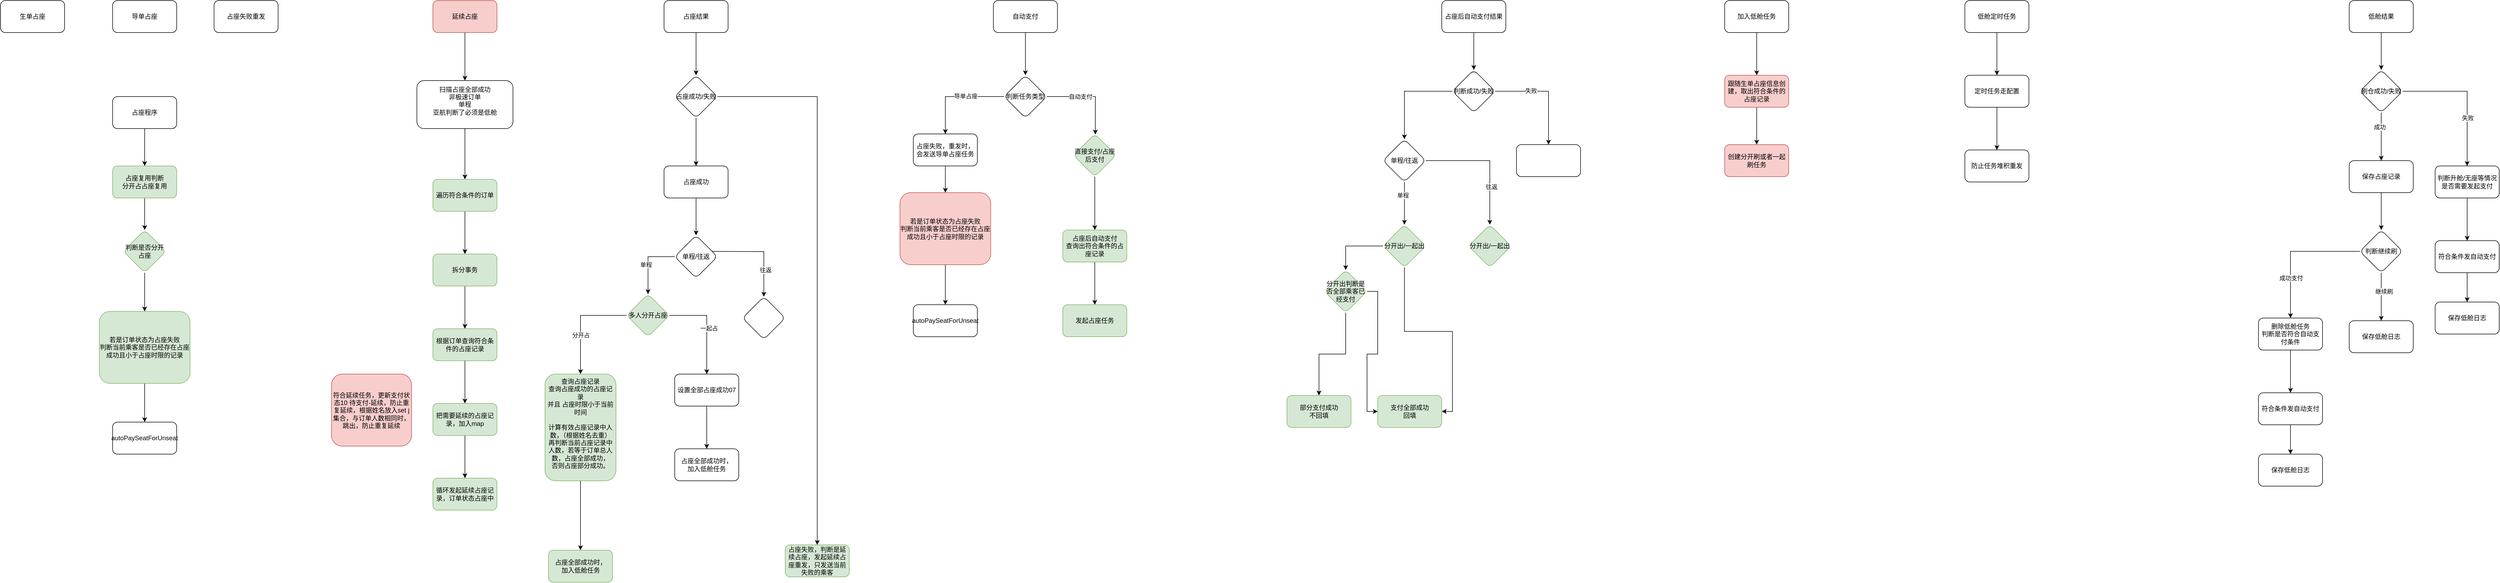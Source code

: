 <mxfile version="25.0.3">
  <diagram name="第 1 页" id="PTmJzj0BuP0xEbIJYruy">
    <mxGraphModel dx="2253" dy="747" grid="1" gridSize="10" guides="1" tooltips="1" connect="1" arrows="1" fold="1" page="1" pageScale="1" pageWidth="827" pageHeight="1169" math="0" shadow="0">
      <root>
        <mxCell id="0" />
        <mxCell id="1" parent="0" />
        <mxCell id="300kg0JLQjdH8oxCRaky-1" value="生单占座" style="rounded=1;whiteSpace=wrap;html=1;" parent="1" vertex="1">
          <mxGeometry x="-680" y="50" width="120" height="60" as="geometry" />
        </mxCell>
        <mxCell id="300kg0JLQjdH8oxCRaky-2" value="导单占座" style="rounded=1;whiteSpace=wrap;html=1;" parent="1" vertex="1">
          <mxGeometry x="-470" y="50" width="120" height="60" as="geometry" />
        </mxCell>
        <mxCell id="300kg0JLQjdH8oxCRaky-54" value="" style="edgeStyle=orthogonalEdgeStyle;rounded=0;orthogonalLoop=1;jettySize=auto;html=1;" parent="1" source="300kg0JLQjdH8oxCRaky-3" target="300kg0JLQjdH8oxCRaky-53" edge="1">
          <mxGeometry relative="1" as="geometry" />
        </mxCell>
        <mxCell id="300kg0JLQjdH8oxCRaky-3" value="延续占座" style="rounded=1;whiteSpace=wrap;html=1;fillColor=#f8cecc;strokeColor=#b85450;" parent="1" vertex="1">
          <mxGeometry x="130" y="50" width="120" height="60" as="geometry" />
        </mxCell>
        <mxCell id="300kg0JLQjdH8oxCRaky-10" style="edgeStyle=orthogonalEdgeStyle;rounded=0;orthogonalLoop=1;jettySize=auto;html=1;entryX=0.5;entryY=0;entryDx=0;entryDy=0;" parent="1" source="300kg0JLQjdH8oxCRaky-5" target="300kg0JLQjdH8oxCRaky-9" edge="1">
          <mxGeometry relative="1" as="geometry" />
        </mxCell>
        <mxCell id="300kg0JLQjdH8oxCRaky-5" value="占座程序" style="rounded=1;whiteSpace=wrap;html=1;" parent="1" vertex="1">
          <mxGeometry x="-470" y="230" width="120" height="60" as="geometry" />
        </mxCell>
        <mxCell id="300kg0JLQjdH8oxCRaky-13" value="" style="edgeStyle=orthogonalEdgeStyle;rounded=0;orthogonalLoop=1;jettySize=auto;html=1;" parent="1" source="300kg0JLQjdH8oxCRaky-7" target="300kg0JLQjdH8oxCRaky-65" edge="1">
          <mxGeometry relative="1" as="geometry">
            <mxPoint x="-410" y="650" as="targetPoint" />
          </mxGeometry>
        </mxCell>
        <mxCell id="300kg0JLQjdH8oxCRaky-7" value="判断是否分开占座" style="rhombus;whiteSpace=wrap;html=1;rounded=1;fillColor=#d5e8d4;strokeColor=#82b366;" parent="1" vertex="1">
          <mxGeometry x="-450" y="480" width="80" height="80" as="geometry" />
        </mxCell>
        <mxCell id="300kg0JLQjdH8oxCRaky-11" value="" style="edgeStyle=orthogonalEdgeStyle;rounded=0;orthogonalLoop=1;jettySize=auto;html=1;" parent="1" source="300kg0JLQjdH8oxCRaky-9" target="300kg0JLQjdH8oxCRaky-7" edge="1">
          <mxGeometry relative="1" as="geometry" />
        </mxCell>
        <mxCell id="300kg0JLQjdH8oxCRaky-9" value="占座复用判断&lt;div&gt;分开占占座复用&lt;/div&gt;" style="rounded=1;whiteSpace=wrap;html=1;fillColor=#d5e8d4;strokeColor=#82b366;" parent="1" vertex="1">
          <mxGeometry x="-470" y="360" width="120" height="60" as="geometry" />
        </mxCell>
        <mxCell id="300kg0JLQjdH8oxCRaky-27" value="" style="edgeStyle=orthogonalEdgeStyle;rounded=0;orthogonalLoop=1;jettySize=auto;html=1;" parent="1" source="300kg0JLQjdH8oxCRaky-25" target="300kg0JLQjdH8oxCRaky-26" edge="1">
          <mxGeometry relative="1" as="geometry" />
        </mxCell>
        <mxCell id="300kg0JLQjdH8oxCRaky-25" value="占座结果" style="rounded=1;whiteSpace=wrap;html=1;" parent="1" vertex="1">
          <mxGeometry x="563" y="50" width="120" height="60" as="geometry" />
        </mxCell>
        <mxCell id="300kg0JLQjdH8oxCRaky-29" value="" style="edgeStyle=orthogonalEdgeStyle;rounded=0;orthogonalLoop=1;jettySize=auto;html=1;" parent="1" source="300kg0JLQjdH8oxCRaky-26" target="300kg0JLQjdH8oxCRaky-28" edge="1">
          <mxGeometry relative="1" as="geometry" />
        </mxCell>
        <mxCell id="kR8vzhI9e8zZF0It5D0_-6" style="edgeStyle=orthogonalEdgeStyle;rounded=0;orthogonalLoop=1;jettySize=auto;html=1;" edge="1" parent="1" source="300kg0JLQjdH8oxCRaky-26" target="kR8vzhI9e8zZF0It5D0_-5">
          <mxGeometry relative="1" as="geometry" />
        </mxCell>
        <mxCell id="300kg0JLQjdH8oxCRaky-26" value="占座成功/失败" style="rhombus;whiteSpace=wrap;html=1;rounded=1;" parent="1" vertex="1">
          <mxGeometry x="583" y="190" width="80" height="80" as="geometry" />
        </mxCell>
        <mxCell id="300kg0JLQjdH8oxCRaky-32" value="" style="edgeStyle=orthogonalEdgeStyle;rounded=0;orthogonalLoop=1;jettySize=auto;html=1;" parent="1" source="300kg0JLQjdH8oxCRaky-28" target="300kg0JLQjdH8oxCRaky-31" edge="1">
          <mxGeometry relative="1" as="geometry" />
        </mxCell>
        <mxCell id="300kg0JLQjdH8oxCRaky-28" value="占座成功" style="whiteSpace=wrap;html=1;rounded=1;" parent="1" vertex="1">
          <mxGeometry x="563" y="360" width="120" height="60" as="geometry" />
        </mxCell>
        <mxCell id="300kg0JLQjdH8oxCRaky-34" value="" style="edgeStyle=orthogonalEdgeStyle;rounded=0;orthogonalLoop=1;jettySize=auto;html=1;" parent="1" source="300kg0JLQjdH8oxCRaky-31" target="300kg0JLQjdH8oxCRaky-33" edge="1">
          <mxGeometry relative="1" as="geometry" />
        </mxCell>
        <mxCell id="kR8vzhI9e8zZF0It5D0_-7" value="单程" style="edgeLabel;html=1;align=center;verticalAlign=middle;resizable=0;points=[];" vertex="1" connectable="0" parent="300kg0JLQjdH8oxCRaky-34">
          <mxGeometry x="0.083" y="-4" relative="1" as="geometry">
            <mxPoint as="offset" />
          </mxGeometry>
        </mxCell>
        <mxCell id="300kg0JLQjdH8oxCRaky-36" value="" style="edgeStyle=orthogonalEdgeStyle;rounded=0;orthogonalLoop=1;jettySize=auto;html=1;" parent="1" target="300kg0JLQjdH8oxCRaky-35" edge="1">
          <mxGeometry relative="1" as="geometry">
            <mxPoint x="644" y="520" as="sourcePoint" />
          </mxGeometry>
        </mxCell>
        <mxCell id="kR8vzhI9e8zZF0It5D0_-8" value="往返" style="edgeLabel;html=1;align=center;verticalAlign=middle;resizable=0;points=[];" vertex="1" connectable="0" parent="300kg0JLQjdH8oxCRaky-36">
          <mxGeometry x="0.475" y="3" relative="1" as="geometry">
            <mxPoint as="offset" />
          </mxGeometry>
        </mxCell>
        <mxCell id="300kg0JLQjdH8oxCRaky-31" value="单程/往返" style="rhombus;whiteSpace=wrap;html=1;rounded=1;" parent="1" vertex="1">
          <mxGeometry x="583" y="490" width="80" height="80" as="geometry" />
        </mxCell>
        <mxCell id="300kg0JLQjdH8oxCRaky-38" value="" style="edgeStyle=orthogonalEdgeStyle;rounded=0;orthogonalLoop=1;jettySize=auto;html=1;" parent="1" source="300kg0JLQjdH8oxCRaky-33" target="300kg0JLQjdH8oxCRaky-37" edge="1">
          <mxGeometry relative="1" as="geometry" />
        </mxCell>
        <mxCell id="300kg0JLQjdH8oxCRaky-47" value="分开占" style="edgeLabel;html=1;align=center;verticalAlign=middle;resizable=0;points=[];" parent="300kg0JLQjdH8oxCRaky-38" vertex="1" connectable="0">
          <mxGeometry x="0.251" relative="1" as="geometry">
            <mxPoint as="offset" />
          </mxGeometry>
        </mxCell>
        <mxCell id="300kg0JLQjdH8oxCRaky-45" value="" style="edgeStyle=orthogonalEdgeStyle;rounded=0;orthogonalLoop=1;jettySize=auto;html=1;" parent="1" source="300kg0JLQjdH8oxCRaky-33" target="300kg0JLQjdH8oxCRaky-44" edge="1">
          <mxGeometry relative="1" as="geometry" />
        </mxCell>
        <mxCell id="300kg0JLQjdH8oxCRaky-46" value="一起占" style="edgeLabel;html=1;align=center;verticalAlign=middle;resizable=0;points=[];" parent="300kg0JLQjdH8oxCRaky-45" vertex="1" connectable="0">
          <mxGeometry x="0.044" y="4" relative="1" as="geometry">
            <mxPoint as="offset" />
          </mxGeometry>
        </mxCell>
        <mxCell id="300kg0JLQjdH8oxCRaky-33" value="多人分开占座" style="rhombus;whiteSpace=wrap;html=1;rounded=1;fillColor=#d5e8d4;strokeColor=#82b366;" parent="1" vertex="1">
          <mxGeometry x="493" y="600" width="80" height="80" as="geometry" />
        </mxCell>
        <mxCell id="300kg0JLQjdH8oxCRaky-35" value="" style="rhombus;whiteSpace=wrap;html=1;rounded=1;" parent="1" vertex="1">
          <mxGeometry x="710" y="605" width="80" height="80" as="geometry" />
        </mxCell>
        <mxCell id="300kg0JLQjdH8oxCRaky-50" value="" style="edgeStyle=orthogonalEdgeStyle;rounded=0;orthogonalLoop=1;jettySize=auto;html=1;" parent="1" source="300kg0JLQjdH8oxCRaky-37" target="300kg0JLQjdH8oxCRaky-49" edge="1">
          <mxGeometry relative="1" as="geometry" />
        </mxCell>
        <mxCell id="300kg0JLQjdH8oxCRaky-37" value="查询占座记录&lt;div&gt;查询占座成功的占座记录&lt;/div&gt;&lt;div&gt;并且 占座时限小于当前时间&lt;/div&gt;&lt;div&gt;&lt;br&gt;&lt;/div&gt;&lt;div&gt;计算有效占座记录中人数，（根据姓名去重）&lt;/div&gt;&lt;div&gt;再判断当前占座记录中人数，若等于订单总人数，占座全部成功，&lt;/div&gt;&lt;div&gt;否则占座部分成功。&lt;/div&gt;&lt;div&gt;&lt;br&gt;&lt;/div&gt;" style="whiteSpace=wrap;html=1;rounded=1;fillColor=#d5e8d4;strokeColor=#82b366;" parent="1" vertex="1">
          <mxGeometry x="340" y="750" width="133" height="200" as="geometry" />
        </mxCell>
        <mxCell id="300kg0JLQjdH8oxCRaky-52" value="" style="edgeStyle=orthogonalEdgeStyle;rounded=0;orthogonalLoop=1;jettySize=auto;html=1;" parent="1" source="300kg0JLQjdH8oxCRaky-44" target="300kg0JLQjdH8oxCRaky-51" edge="1">
          <mxGeometry relative="1" as="geometry" />
        </mxCell>
        <mxCell id="300kg0JLQjdH8oxCRaky-44" value="设置全部占座成功07" style="whiteSpace=wrap;html=1;rounded=1;" parent="1" vertex="1">
          <mxGeometry x="583" y="750" width="120" height="60" as="geometry" />
        </mxCell>
        <mxCell id="300kg0JLQjdH8oxCRaky-49" value="占座全部成功时，&lt;div&gt;加入低舱任务&lt;/div&gt;" style="whiteSpace=wrap;html=1;rounded=1;fillColor=#d5e8d4;strokeColor=#82b366;" parent="1" vertex="1">
          <mxGeometry x="346.5" y="1080" width="120" height="60" as="geometry" />
        </mxCell>
        <mxCell id="300kg0JLQjdH8oxCRaky-51" value="占座全部成功时，&lt;div&gt;加入低舱任务&lt;/div&gt;" style="whiteSpace=wrap;html=1;rounded=1;" parent="1" vertex="1">
          <mxGeometry x="583" y="890" width="120" height="60" as="geometry" />
        </mxCell>
        <mxCell id="300kg0JLQjdH8oxCRaky-56" value="" style="edgeStyle=orthogonalEdgeStyle;rounded=0;orthogonalLoop=1;jettySize=auto;html=1;" parent="1" source="300kg0JLQjdH8oxCRaky-53" target="300kg0JLQjdH8oxCRaky-55" edge="1">
          <mxGeometry relative="1" as="geometry" />
        </mxCell>
        <mxCell id="300kg0JLQjdH8oxCRaky-53" value="扫描占座全部成功&lt;div&gt;非极速订单&lt;/div&gt;&lt;div&gt;单程&lt;/div&gt;&lt;div&gt;亚航判断了必须是低舱&lt;/div&gt;&lt;div&gt;&lt;br&gt;&lt;/div&gt;" style="whiteSpace=wrap;html=1;rounded=1;" parent="1" vertex="1">
          <mxGeometry x="100" y="200" width="180" height="90" as="geometry" />
        </mxCell>
        <mxCell id="300kg0JLQjdH8oxCRaky-58" value="" style="edgeStyle=orthogonalEdgeStyle;rounded=0;orthogonalLoop=1;jettySize=auto;html=1;" parent="1" source="300kg0JLQjdH8oxCRaky-55" target="300kg0JLQjdH8oxCRaky-57" edge="1">
          <mxGeometry relative="1" as="geometry" />
        </mxCell>
        <mxCell id="300kg0JLQjdH8oxCRaky-55" value="遍历符合条件的订单" style="whiteSpace=wrap;html=1;rounded=1;fillColor=#d5e8d4;strokeColor=#82b366;" parent="1" vertex="1">
          <mxGeometry x="130" y="385" width="120" height="60" as="geometry" />
        </mxCell>
        <mxCell id="300kg0JLQjdH8oxCRaky-60" value="" style="edgeStyle=orthogonalEdgeStyle;rounded=0;orthogonalLoop=1;jettySize=auto;html=1;" parent="1" source="300kg0JLQjdH8oxCRaky-57" target="300kg0JLQjdH8oxCRaky-59" edge="1">
          <mxGeometry relative="1" as="geometry" />
        </mxCell>
        <mxCell id="300kg0JLQjdH8oxCRaky-57" value="拆分事务" style="whiteSpace=wrap;html=1;rounded=1;fillColor=#d5e8d4;strokeColor=#82b366;" parent="1" vertex="1">
          <mxGeometry x="130" y="525" width="120" height="60" as="geometry" />
        </mxCell>
        <mxCell id="300kg0JLQjdH8oxCRaky-62" value="" style="edgeStyle=orthogonalEdgeStyle;rounded=0;orthogonalLoop=1;jettySize=auto;html=1;" parent="1" source="300kg0JLQjdH8oxCRaky-59" target="300kg0JLQjdH8oxCRaky-61" edge="1">
          <mxGeometry relative="1" as="geometry" />
        </mxCell>
        <mxCell id="300kg0JLQjdH8oxCRaky-59" value="根据订单查询符合条件的占座记录" style="whiteSpace=wrap;html=1;rounded=1;fillColor=#d5e8d4;strokeColor=#82b366;" parent="1" vertex="1">
          <mxGeometry x="130" y="665" width="120" height="60" as="geometry" />
        </mxCell>
        <mxCell id="300kg0JLQjdH8oxCRaky-64" value="" style="edgeStyle=orthogonalEdgeStyle;rounded=0;orthogonalLoop=1;jettySize=auto;html=1;" parent="1" source="300kg0JLQjdH8oxCRaky-61" target="300kg0JLQjdH8oxCRaky-63" edge="1">
          <mxGeometry relative="1" as="geometry" />
        </mxCell>
        <mxCell id="300kg0JLQjdH8oxCRaky-61" value="把需要延续的占座记录，加入map" style="whiteSpace=wrap;html=1;rounded=1;fillColor=#d5e8d4;strokeColor=#82b366;" parent="1" vertex="1">
          <mxGeometry x="130" y="805" width="120" height="60" as="geometry" />
        </mxCell>
        <mxCell id="300kg0JLQjdH8oxCRaky-63" value="循环发起延续占座记录，订单状态占座中" style="whiteSpace=wrap;html=1;rounded=1;fillColor=#d5e8d4;strokeColor=#82b366;" parent="1" vertex="1">
          <mxGeometry x="130" y="945" width="120" height="60" as="geometry" />
        </mxCell>
        <mxCell id="300kg0JLQjdH8oxCRaky-67" style="edgeStyle=orthogonalEdgeStyle;rounded=0;orthogonalLoop=1;jettySize=auto;html=1;" parent="1" source="300kg0JLQjdH8oxCRaky-65" target="300kg0JLQjdH8oxCRaky-66" edge="1">
          <mxGeometry relative="1" as="geometry" />
        </mxCell>
        <mxCell id="300kg0JLQjdH8oxCRaky-65" value="若是订单状态为占座失败&lt;div&gt;判断当前乘客是否已经存在占座成功且小于占座时限的记录&lt;/div&gt;" style="rounded=1;whiteSpace=wrap;html=1;fillColor=#d5e8d4;strokeColor=#82b366;" parent="1" vertex="1">
          <mxGeometry x="-495" y="632.5" width="170" height="135" as="geometry" />
        </mxCell>
        <mxCell id="300kg0JLQjdH8oxCRaky-66" value="autoPaySeatForUnseat" style="whiteSpace=wrap;html=1;rounded=1;" parent="1" vertex="1">
          <mxGeometry x="-470" y="840" width="120" height="60" as="geometry" />
        </mxCell>
        <mxCell id="300kg0JLQjdH8oxCRaky-68" value="占座失败重发" style="rounded=1;whiteSpace=wrap;html=1;" parent="1" vertex="1">
          <mxGeometry x="-280" y="50" width="120" height="60" as="geometry" />
        </mxCell>
        <mxCell id="300kg0JLQjdH8oxCRaky-71" value="" style="edgeStyle=orthogonalEdgeStyle;rounded=0;orthogonalLoop=1;jettySize=auto;html=1;" parent="1" source="300kg0JLQjdH8oxCRaky-69" target="300kg0JLQjdH8oxCRaky-70" edge="1">
          <mxGeometry relative="1" as="geometry" />
        </mxCell>
        <mxCell id="300kg0JLQjdH8oxCRaky-69" value="加入低舱任务" style="rounded=1;whiteSpace=wrap;html=1;" parent="1" vertex="1">
          <mxGeometry x="2550" y="50" width="120" height="60" as="geometry" />
        </mxCell>
        <mxCell id="300kg0JLQjdH8oxCRaky-73" value="" style="edgeStyle=orthogonalEdgeStyle;rounded=0;orthogonalLoop=1;jettySize=auto;html=1;" parent="1" source="300kg0JLQjdH8oxCRaky-70" target="300kg0JLQjdH8oxCRaky-72" edge="1">
          <mxGeometry relative="1" as="geometry" />
        </mxCell>
        <mxCell id="300kg0JLQjdH8oxCRaky-70" value="跟随生单占座信息创建，取出符合条件的占座记录" style="rounded=1;whiteSpace=wrap;html=1;fillColor=#f8cecc;strokeColor=#b85450;" parent="1" vertex="1">
          <mxGeometry x="2550" y="190" width="120" height="60" as="geometry" />
        </mxCell>
        <mxCell id="300kg0JLQjdH8oxCRaky-72" value="创建分开刷或者一起刷任务" style="rounded=1;whiteSpace=wrap;html=1;fillColor=#f8cecc;strokeColor=#b85450;" parent="1" vertex="1">
          <mxGeometry x="2550" y="320" width="120" height="60" as="geometry" />
        </mxCell>
        <mxCell id="300kg0JLQjdH8oxCRaky-76" value="" style="edgeStyle=orthogonalEdgeStyle;rounded=0;orthogonalLoop=1;jettySize=auto;html=1;" parent="1" source="300kg0JLQjdH8oxCRaky-74" target="300kg0JLQjdH8oxCRaky-75" edge="1">
          <mxGeometry relative="1" as="geometry" />
        </mxCell>
        <mxCell id="300kg0JLQjdH8oxCRaky-74" value="低舱定时任务" style="rounded=1;whiteSpace=wrap;html=1;" parent="1" vertex="1">
          <mxGeometry x="3000" y="50" width="120" height="60" as="geometry" />
        </mxCell>
        <mxCell id="300kg0JLQjdH8oxCRaky-78" value="" style="edgeStyle=orthogonalEdgeStyle;rounded=0;orthogonalLoop=1;jettySize=auto;html=1;" parent="1" source="300kg0JLQjdH8oxCRaky-75" target="300kg0JLQjdH8oxCRaky-77" edge="1">
          <mxGeometry relative="1" as="geometry" />
        </mxCell>
        <mxCell id="300kg0JLQjdH8oxCRaky-75" value="定时任务走配置" style="rounded=1;whiteSpace=wrap;html=1;" parent="1" vertex="1">
          <mxGeometry x="3000" y="190" width="120" height="60" as="geometry" />
        </mxCell>
        <mxCell id="300kg0JLQjdH8oxCRaky-77" value="防止任务堆积重发" style="rounded=1;whiteSpace=wrap;html=1;" parent="1" vertex="1">
          <mxGeometry x="3000" y="330" width="120" height="60" as="geometry" />
        </mxCell>
        <mxCell id="300kg0JLQjdH8oxCRaky-83" value="" style="edgeStyle=orthogonalEdgeStyle;rounded=0;orthogonalLoop=1;jettySize=auto;html=1;" parent="1" source="300kg0JLQjdH8oxCRaky-79" target="300kg0JLQjdH8oxCRaky-82" edge="1">
          <mxGeometry relative="1" as="geometry" />
        </mxCell>
        <mxCell id="300kg0JLQjdH8oxCRaky-79" value="低舱结果" style="rounded=1;whiteSpace=wrap;html=1;" parent="1" vertex="1">
          <mxGeometry x="3720" y="50" width="120" height="60" as="geometry" />
        </mxCell>
        <mxCell id="300kg0JLQjdH8oxCRaky-85" value="" style="edgeStyle=orthogonalEdgeStyle;rounded=0;orthogonalLoop=1;jettySize=auto;html=1;" parent="1" source="300kg0JLQjdH8oxCRaky-82" target="300kg0JLQjdH8oxCRaky-84" edge="1">
          <mxGeometry relative="1" as="geometry" />
        </mxCell>
        <mxCell id="300kg0JLQjdH8oxCRaky-88" value="成功" style="edgeLabel;html=1;align=center;verticalAlign=middle;resizable=0;points=[];" parent="300kg0JLQjdH8oxCRaky-85" vertex="1" connectable="0">
          <mxGeometry x="-0.4" y="-3" relative="1" as="geometry">
            <mxPoint as="offset" />
          </mxGeometry>
        </mxCell>
        <mxCell id="300kg0JLQjdH8oxCRaky-87" value="" style="edgeStyle=orthogonalEdgeStyle;rounded=0;orthogonalLoop=1;jettySize=auto;html=1;" parent="1" source="300kg0JLQjdH8oxCRaky-82" target="300kg0JLQjdH8oxCRaky-86" edge="1">
          <mxGeometry relative="1" as="geometry" />
        </mxCell>
        <mxCell id="300kg0JLQjdH8oxCRaky-89" value="失败" style="edgeLabel;html=1;align=center;verticalAlign=middle;resizable=0;points=[];" parent="300kg0JLQjdH8oxCRaky-87" vertex="1" connectable="0">
          <mxGeometry x="0.31" y="1" relative="1" as="geometry">
            <mxPoint as="offset" />
          </mxGeometry>
        </mxCell>
        <mxCell id="300kg0JLQjdH8oxCRaky-82" value="刷仓成功/失败" style="rhombus;whiteSpace=wrap;html=1;rounded=1;" parent="1" vertex="1">
          <mxGeometry x="3740" y="180" width="80" height="80" as="geometry" />
        </mxCell>
        <mxCell id="300kg0JLQjdH8oxCRaky-91" value="" style="edgeStyle=orthogonalEdgeStyle;rounded=0;orthogonalLoop=1;jettySize=auto;html=1;" parent="1" source="300kg0JLQjdH8oxCRaky-84" target="300kg0JLQjdH8oxCRaky-90" edge="1">
          <mxGeometry relative="1" as="geometry" />
        </mxCell>
        <mxCell id="300kg0JLQjdH8oxCRaky-84" value="保存占座记录" style="whiteSpace=wrap;html=1;rounded=1;" parent="1" vertex="1">
          <mxGeometry x="3720" y="350" width="120" height="60" as="geometry" />
        </mxCell>
        <mxCell id="300kg0JLQjdH8oxCRaky-105" value="" style="edgeStyle=orthogonalEdgeStyle;rounded=0;orthogonalLoop=1;jettySize=auto;html=1;" parent="1" source="300kg0JLQjdH8oxCRaky-86" target="300kg0JLQjdH8oxCRaky-103" edge="1">
          <mxGeometry relative="1" as="geometry" />
        </mxCell>
        <mxCell id="300kg0JLQjdH8oxCRaky-86" value="判断升舱/无座等情况&lt;div&gt;是否需要发起支付&lt;/div&gt;" style="whiteSpace=wrap;html=1;rounded=1;" parent="1" vertex="1">
          <mxGeometry x="3881" y="360" width="120" height="60" as="geometry" />
        </mxCell>
        <mxCell id="300kg0JLQjdH8oxCRaky-93" value="" style="edgeStyle=orthogonalEdgeStyle;rounded=0;orthogonalLoop=1;jettySize=auto;html=1;" parent="1" source="300kg0JLQjdH8oxCRaky-90" target="300kg0JLQjdH8oxCRaky-92" edge="1">
          <mxGeometry relative="1" as="geometry" />
        </mxCell>
        <mxCell id="300kg0JLQjdH8oxCRaky-96" value="继续刷" style="edgeLabel;html=1;align=center;verticalAlign=middle;resizable=0;points=[];" parent="300kg0JLQjdH8oxCRaky-93" vertex="1" connectable="0">
          <mxGeometry x="-0.222" y="5" relative="1" as="geometry">
            <mxPoint as="offset" />
          </mxGeometry>
        </mxCell>
        <mxCell id="300kg0JLQjdH8oxCRaky-95" value="" style="edgeStyle=orthogonalEdgeStyle;rounded=0;orthogonalLoop=1;jettySize=auto;html=1;" parent="1" source="300kg0JLQjdH8oxCRaky-90" target="300kg0JLQjdH8oxCRaky-94" edge="1">
          <mxGeometry relative="1" as="geometry" />
        </mxCell>
        <mxCell id="300kg0JLQjdH8oxCRaky-97" value="成功支付" style="edgeLabel;html=1;align=center;verticalAlign=middle;resizable=0;points=[];" parent="300kg0JLQjdH8oxCRaky-95" vertex="1" connectable="0">
          <mxGeometry x="0.412" y="1" relative="1" as="geometry">
            <mxPoint as="offset" />
          </mxGeometry>
        </mxCell>
        <mxCell id="300kg0JLQjdH8oxCRaky-90" value="判断继续刷" style="rhombus;whiteSpace=wrap;html=1;rounded=1;" parent="1" vertex="1">
          <mxGeometry x="3740" y="480" width="80" height="80" as="geometry" />
        </mxCell>
        <mxCell id="300kg0JLQjdH8oxCRaky-92" value="保存低舱日志" style="whiteSpace=wrap;html=1;rounded=1;" parent="1" vertex="1">
          <mxGeometry x="3720" y="650" width="120" height="60" as="geometry" />
        </mxCell>
        <mxCell id="300kg0JLQjdH8oxCRaky-99" value="" style="edgeStyle=orthogonalEdgeStyle;rounded=0;orthogonalLoop=1;jettySize=auto;html=1;" parent="1" source="300kg0JLQjdH8oxCRaky-94" target="300kg0JLQjdH8oxCRaky-98" edge="1">
          <mxGeometry relative="1" as="geometry" />
        </mxCell>
        <mxCell id="300kg0JLQjdH8oxCRaky-94" value="&lt;div&gt;删除低舱任务&lt;/div&gt;判断是否符合自动支付条件" style="whiteSpace=wrap;html=1;rounded=1;" parent="1" vertex="1">
          <mxGeometry x="3550" y="645" width="120" height="60" as="geometry" />
        </mxCell>
        <mxCell id="300kg0JLQjdH8oxCRaky-101" value="" style="edgeStyle=orthogonalEdgeStyle;rounded=0;orthogonalLoop=1;jettySize=auto;html=1;" parent="1" source="300kg0JLQjdH8oxCRaky-98" target="300kg0JLQjdH8oxCRaky-100" edge="1">
          <mxGeometry relative="1" as="geometry" />
        </mxCell>
        <mxCell id="300kg0JLQjdH8oxCRaky-98" value="符合条件发自动支付" style="whiteSpace=wrap;html=1;rounded=1;" parent="1" vertex="1">
          <mxGeometry x="3550" y="785" width="120" height="60" as="geometry" />
        </mxCell>
        <mxCell id="300kg0JLQjdH8oxCRaky-100" value="保存低舱日志" style="whiteSpace=wrap;html=1;rounded=1;" parent="1" vertex="1">
          <mxGeometry x="3550" y="900" width="120" height="60" as="geometry" />
        </mxCell>
        <mxCell id="300kg0JLQjdH8oxCRaky-102" value="" style="edgeStyle=orthogonalEdgeStyle;rounded=0;orthogonalLoop=1;jettySize=auto;html=1;" parent="1" source="300kg0JLQjdH8oxCRaky-103" target="300kg0JLQjdH8oxCRaky-104" edge="1">
          <mxGeometry relative="1" as="geometry" />
        </mxCell>
        <mxCell id="300kg0JLQjdH8oxCRaky-103" value="符合条件发自动支付" style="whiteSpace=wrap;html=1;rounded=1;" parent="1" vertex="1">
          <mxGeometry x="3881" y="500" width="120" height="60" as="geometry" />
        </mxCell>
        <mxCell id="300kg0JLQjdH8oxCRaky-104" value="保存低舱日志" style="whiteSpace=wrap;html=1;rounded=1;" parent="1" vertex="1">
          <mxGeometry x="3881" y="615" width="120" height="60" as="geometry" />
        </mxCell>
        <mxCell id="300kg0JLQjdH8oxCRaky-111" value="" style="edgeStyle=orthogonalEdgeStyle;rounded=0;orthogonalLoop=1;jettySize=auto;html=1;" parent="1" source="300kg0JLQjdH8oxCRaky-112" target="300kg0JLQjdH8oxCRaky-117" edge="1">
          <mxGeometry relative="1" as="geometry" />
        </mxCell>
        <mxCell id="300kg0JLQjdH8oxCRaky-112" value="自动支付" style="rounded=1;whiteSpace=wrap;html=1;" parent="1" vertex="1">
          <mxGeometry x="1180" y="50" width="120" height="60" as="geometry" />
        </mxCell>
        <mxCell id="300kg0JLQjdH8oxCRaky-113" value="" style="edgeStyle=orthogonalEdgeStyle;rounded=0;orthogonalLoop=1;jettySize=auto;html=1;" parent="1" source="300kg0JLQjdH8oxCRaky-117" target="300kg0JLQjdH8oxCRaky-119" edge="1">
          <mxGeometry relative="1" as="geometry" />
        </mxCell>
        <mxCell id="300kg0JLQjdH8oxCRaky-114" value="导单占座" style="edgeLabel;html=1;align=center;verticalAlign=middle;resizable=0;points=[];" parent="300kg0JLQjdH8oxCRaky-113" vertex="1" connectable="0">
          <mxGeometry x="-0.2" y="-1" relative="1" as="geometry">
            <mxPoint as="offset" />
          </mxGeometry>
        </mxCell>
        <mxCell id="300kg0JLQjdH8oxCRaky-115" value="" style="edgeStyle=orthogonalEdgeStyle;rounded=0;orthogonalLoop=1;jettySize=auto;html=1;" parent="1" source="300kg0JLQjdH8oxCRaky-117" target="300kg0JLQjdH8oxCRaky-122" edge="1">
          <mxGeometry relative="1" as="geometry">
            <mxPoint x="1370" y="300" as="targetPoint" />
            <Array as="points">
              <mxPoint x="1371" y="230" />
            </Array>
          </mxGeometry>
        </mxCell>
        <mxCell id="300kg0JLQjdH8oxCRaky-116" value="自动支付" style="edgeLabel;html=1;align=center;verticalAlign=middle;resizable=0;points=[];" parent="300kg0JLQjdH8oxCRaky-115" vertex="1" connectable="0">
          <mxGeometry x="-0.225" relative="1" as="geometry">
            <mxPoint as="offset" />
          </mxGeometry>
        </mxCell>
        <mxCell id="300kg0JLQjdH8oxCRaky-117" value="判断任务类型" style="rhombus;whiteSpace=wrap;html=1;rounded=1;" parent="1" vertex="1">
          <mxGeometry x="1200" y="190" width="80" height="80" as="geometry" />
        </mxCell>
        <mxCell id="kR8vzhI9e8zZF0It5D0_-3" value="" style="edgeStyle=orthogonalEdgeStyle;rounded=0;orthogonalLoop=1;jettySize=auto;html=1;" edge="1" parent="1" source="300kg0JLQjdH8oxCRaky-119" target="kR8vzhI9e8zZF0It5D0_-2">
          <mxGeometry relative="1" as="geometry" />
        </mxCell>
        <mxCell id="300kg0JLQjdH8oxCRaky-119" value="占座失败，重发时，会发送导单占座任务" style="whiteSpace=wrap;html=1;rounded=1;" parent="1" vertex="1">
          <mxGeometry x="1030" y="300" width="120" height="60" as="geometry" />
        </mxCell>
        <mxCell id="300kg0JLQjdH8oxCRaky-120" value="autoPaySeatForUnseat" style="whiteSpace=wrap;html=1;rounded=1;" parent="1" vertex="1">
          <mxGeometry x="1030" y="620" width="120" height="60" as="geometry" />
        </mxCell>
        <mxCell id="300kg0JLQjdH8oxCRaky-121" value="" style="edgeStyle=orthogonalEdgeStyle;rounded=0;orthogonalLoop=1;jettySize=auto;html=1;" parent="1" source="300kg0JLQjdH8oxCRaky-122" target="300kg0JLQjdH8oxCRaky-123" edge="1">
          <mxGeometry relative="1" as="geometry" />
        </mxCell>
        <mxCell id="300kg0JLQjdH8oxCRaky-122" value="直接支付/占座后支付" style="rhombus;whiteSpace=wrap;html=1;rounded=1;fillColor=#d5e8d4;strokeColor=#82b366;" parent="1" vertex="1">
          <mxGeometry x="1330" y="300" width="80" height="80" as="geometry" />
        </mxCell>
        <mxCell id="300kg0JLQjdH8oxCRaky-141" value="" style="edgeStyle=orthogonalEdgeStyle;rounded=0;orthogonalLoop=1;jettySize=auto;html=1;" parent="1" source="300kg0JLQjdH8oxCRaky-123" target="300kg0JLQjdH8oxCRaky-140" edge="1">
          <mxGeometry relative="1" as="geometry" />
        </mxCell>
        <mxCell id="300kg0JLQjdH8oxCRaky-123" value="占座后自动支付&lt;div&gt;查询出符合条件的占座记录&lt;/div&gt;" style="whiteSpace=wrap;html=1;rounded=1;fillColor=#d5e8d4;strokeColor=#82b366;" parent="1" vertex="1">
          <mxGeometry x="1310" y="480" width="120" height="60" as="geometry" />
        </mxCell>
        <mxCell id="300kg0JLQjdH8oxCRaky-126" value="" style="edgeStyle=orthogonalEdgeStyle;rounded=0;orthogonalLoop=1;jettySize=auto;html=1;" parent="1" source="300kg0JLQjdH8oxCRaky-124" target="300kg0JLQjdH8oxCRaky-125" edge="1">
          <mxGeometry relative="1" as="geometry" />
        </mxCell>
        <mxCell id="300kg0JLQjdH8oxCRaky-124" value="占座后自动支付结果" style="rounded=1;whiteSpace=wrap;html=1;" parent="1" vertex="1">
          <mxGeometry x="2020" y="50" width="120" height="60" as="geometry" />
        </mxCell>
        <mxCell id="300kg0JLQjdH8oxCRaky-131" value="" style="edgeStyle=orthogonalEdgeStyle;rounded=0;orthogonalLoop=1;jettySize=auto;html=1;" parent="1" source="300kg0JLQjdH8oxCRaky-125" target="300kg0JLQjdH8oxCRaky-130" edge="1">
          <mxGeometry relative="1" as="geometry" />
        </mxCell>
        <mxCell id="300kg0JLQjdH8oxCRaky-132" value="失败" style="edgeLabel;html=1;align=center;verticalAlign=middle;resizable=0;points=[];" parent="300kg0JLQjdH8oxCRaky-131" vertex="1" connectable="0">
          <mxGeometry x="-0.337" y="1" relative="1" as="geometry">
            <mxPoint as="offset" />
          </mxGeometry>
        </mxCell>
        <mxCell id="300kg0JLQjdH8oxCRaky-134" value="" style="edgeStyle=orthogonalEdgeStyle;rounded=0;orthogonalLoop=1;jettySize=auto;html=1;" parent="1" source="300kg0JLQjdH8oxCRaky-125" target="300kg0JLQjdH8oxCRaky-133" edge="1">
          <mxGeometry relative="1" as="geometry" />
        </mxCell>
        <mxCell id="300kg0JLQjdH8oxCRaky-125" value="判断成功/失败" style="rhombus;whiteSpace=wrap;html=1;rounded=1;" parent="1" vertex="1">
          <mxGeometry x="2040" y="180" width="80" height="80" as="geometry" />
        </mxCell>
        <mxCell id="300kg0JLQjdH8oxCRaky-130" value="" style="whiteSpace=wrap;html=1;rounded=1;" parent="1" vertex="1">
          <mxGeometry x="2160" y="320" width="120" height="60" as="geometry" />
        </mxCell>
        <mxCell id="300kg0JLQjdH8oxCRaky-136" value="" style="edgeStyle=orthogonalEdgeStyle;rounded=0;orthogonalLoop=1;jettySize=auto;html=1;" parent="1" source="300kg0JLQjdH8oxCRaky-133" target="300kg0JLQjdH8oxCRaky-135" edge="1">
          <mxGeometry relative="1" as="geometry" />
        </mxCell>
        <mxCell id="300kg0JLQjdH8oxCRaky-159" value="单程" style="edgeLabel;html=1;align=center;verticalAlign=middle;resizable=0;points=[];" parent="300kg0JLQjdH8oxCRaky-136" vertex="1" connectable="0">
          <mxGeometry x="-0.374" y="-3" relative="1" as="geometry">
            <mxPoint as="offset" />
          </mxGeometry>
        </mxCell>
        <mxCell id="300kg0JLQjdH8oxCRaky-138" value="" style="edgeStyle=orthogonalEdgeStyle;rounded=0;orthogonalLoop=1;jettySize=auto;html=1;" parent="1" source="300kg0JLQjdH8oxCRaky-133" target="300kg0JLQjdH8oxCRaky-139" edge="1">
          <mxGeometry relative="1" as="geometry">
            <mxPoint x="2070.053" y="470.053" as="targetPoint" />
          </mxGeometry>
        </mxCell>
        <mxCell id="300kg0JLQjdH8oxCRaky-160" value="往返" style="edgeLabel;html=1;align=center;verticalAlign=middle;resizable=0;points=[];" parent="300kg0JLQjdH8oxCRaky-138" vertex="1" connectable="0">
          <mxGeometry x="0.41" y="3" relative="1" as="geometry">
            <mxPoint as="offset" />
          </mxGeometry>
        </mxCell>
        <mxCell id="300kg0JLQjdH8oxCRaky-133" value="单程/往返" style="rhombus;whiteSpace=wrap;html=1;rounded=1;" parent="1" vertex="1">
          <mxGeometry x="1910" y="310" width="80" height="80" as="geometry" />
        </mxCell>
        <mxCell id="300kg0JLQjdH8oxCRaky-149" value="" style="edgeStyle=orthogonalEdgeStyle;rounded=0;orthogonalLoop=1;jettySize=auto;html=1;" parent="1" source="300kg0JLQjdH8oxCRaky-135" target="300kg0JLQjdH8oxCRaky-148" edge="1">
          <mxGeometry relative="1" as="geometry" />
        </mxCell>
        <mxCell id="300kg0JLQjdH8oxCRaky-153" style="edgeStyle=orthogonalEdgeStyle;rounded=0;orthogonalLoop=1;jettySize=auto;html=1;entryX=1;entryY=0.5;entryDx=0;entryDy=0;" parent="1" source="300kg0JLQjdH8oxCRaky-135" target="300kg0JLQjdH8oxCRaky-150" edge="1">
          <mxGeometry relative="1" as="geometry" />
        </mxCell>
        <mxCell id="300kg0JLQjdH8oxCRaky-135" value="分开出/一起出" style="rhombus;whiteSpace=wrap;html=1;rounded=1;fillColor=#d5e8d4;strokeColor=#82b366;" parent="1" vertex="1">
          <mxGeometry x="1910" y="470" width="80" height="80" as="geometry" />
        </mxCell>
        <mxCell id="300kg0JLQjdH8oxCRaky-139" value="分开出/一起出" style="rhombus;whiteSpace=wrap;html=1;rounded=1;fillColor=#d5e8d4;strokeColor=#82b366;" parent="1" vertex="1">
          <mxGeometry x="2070" y="470" width="80" height="80" as="geometry" />
        </mxCell>
        <mxCell id="300kg0JLQjdH8oxCRaky-140" value="发起占座任务" style="whiteSpace=wrap;html=1;rounded=1;fillColor=#d5e8d4;strokeColor=#82b366;" parent="1" vertex="1">
          <mxGeometry x="1310" y="620" width="120" height="60" as="geometry" />
        </mxCell>
        <mxCell id="300kg0JLQjdH8oxCRaky-154" style="edgeStyle=orthogonalEdgeStyle;rounded=0;orthogonalLoop=1;jettySize=auto;html=1;entryX=0;entryY=0.5;entryDx=0;entryDy=0;" parent="1" source="300kg0JLQjdH8oxCRaky-148" target="300kg0JLQjdH8oxCRaky-150" edge="1">
          <mxGeometry relative="1" as="geometry" />
        </mxCell>
        <mxCell id="300kg0JLQjdH8oxCRaky-158" value="" style="edgeStyle=orthogonalEdgeStyle;rounded=0;orthogonalLoop=1;jettySize=auto;html=1;" parent="1" source="300kg0JLQjdH8oxCRaky-148" target="300kg0JLQjdH8oxCRaky-157" edge="1">
          <mxGeometry relative="1" as="geometry" />
        </mxCell>
        <mxCell id="300kg0JLQjdH8oxCRaky-148" value="分开出判断是否全部乘客已经支付" style="rhombus;whiteSpace=wrap;html=1;rounded=1;fillColor=#d5e8d4;strokeColor=#82b366;" parent="1" vertex="1">
          <mxGeometry x="1800" y="555" width="80" height="80" as="geometry" />
        </mxCell>
        <mxCell id="300kg0JLQjdH8oxCRaky-150" value="支付全部成功&lt;div&gt;回填&lt;/div&gt;" style="whiteSpace=wrap;html=1;rounded=1;fillColor=#d5e8d4;strokeColor=#82b366;" parent="1" vertex="1">
          <mxGeometry x="1900" y="790" width="120" height="60" as="geometry" />
        </mxCell>
        <mxCell id="300kg0JLQjdH8oxCRaky-157" value="部分支付成功&lt;div&gt;不回填&lt;/div&gt;" style="whiteSpace=wrap;html=1;rounded=1;fillColor=#d5e8d4;strokeColor=#82b366;" parent="1" vertex="1">
          <mxGeometry x="1730" y="790" width="120" height="60" as="geometry" />
        </mxCell>
        <mxCell id="kR8vzhI9e8zZF0It5D0_-1" value="符合延续任务，更新支付状态10 待支付-延续，防止重复延续，根据姓名放入set j集合，与订单人数相同时，跳出，防止重复延续" style="rounded=1;whiteSpace=wrap;html=1;fillColor=#f8cecc;strokeColor=#b85450;" vertex="1" parent="1">
          <mxGeometry x="-60" y="750" width="150" height="135" as="geometry" />
        </mxCell>
        <mxCell id="kR8vzhI9e8zZF0It5D0_-4" value="" style="edgeStyle=orthogonalEdgeStyle;rounded=0;orthogonalLoop=1;jettySize=auto;html=1;" edge="1" parent="1" source="kR8vzhI9e8zZF0It5D0_-2" target="300kg0JLQjdH8oxCRaky-120">
          <mxGeometry relative="1" as="geometry" />
        </mxCell>
        <mxCell id="kR8vzhI9e8zZF0It5D0_-2" value="若是订单状态为占座失败&lt;div&gt;判断当前乘客是否已经存在占座成功且小于占座时限的记录&lt;/div&gt;" style="rounded=1;whiteSpace=wrap;html=1;fillColor=#f8cecc;strokeColor=#b85450;" vertex="1" parent="1">
          <mxGeometry x="1005" y="410" width="170" height="135" as="geometry" />
        </mxCell>
        <mxCell id="kR8vzhI9e8zZF0It5D0_-5" value="占座失败，判断是延续占座，发起延续占座重发，只发送当前失败的乘客" style="whiteSpace=wrap;html=1;rounded=1;fillColor=#d5e8d4;strokeColor=#82b366;" vertex="1" parent="1">
          <mxGeometry x="790" y="1070" width="120" height="60" as="geometry" />
        </mxCell>
      </root>
    </mxGraphModel>
  </diagram>
</mxfile>
